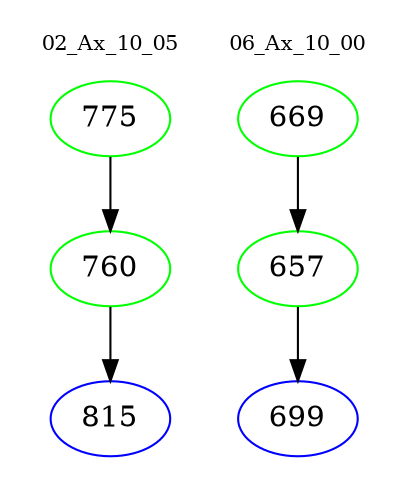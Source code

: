 digraph{
subgraph cluster_0 {
color = white
label = "02_Ax_10_05";
fontsize=10;
T0_775 [label="775", color="green"]
T0_775 -> T0_760 [color="black"]
T0_760 [label="760", color="green"]
T0_760 -> T0_815 [color="black"]
T0_815 [label="815", color="blue"]
}
subgraph cluster_1 {
color = white
label = "06_Ax_10_00";
fontsize=10;
T1_669 [label="669", color="green"]
T1_669 -> T1_657 [color="black"]
T1_657 [label="657", color="green"]
T1_657 -> T1_699 [color="black"]
T1_699 [label="699", color="blue"]
}
}
